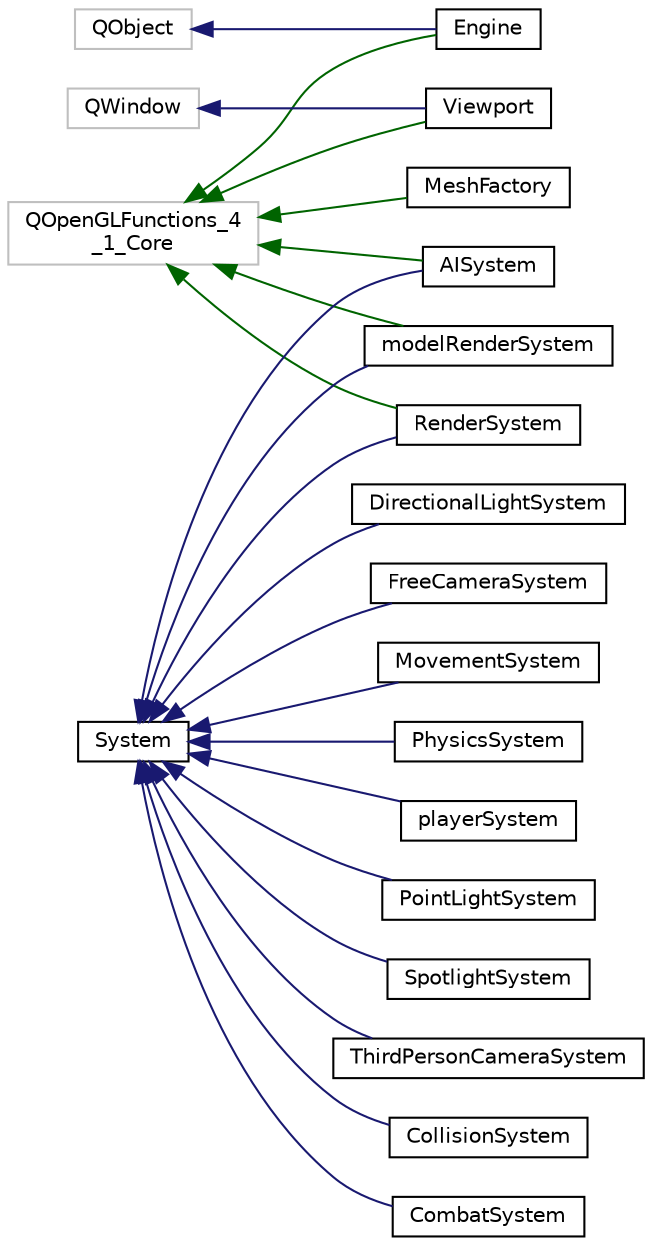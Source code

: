 digraph "Graphical Class Hierarchy"
{
  edge [fontname="Helvetica",fontsize="10",labelfontname="Helvetica",labelfontsize="10"];
  node [fontname="Helvetica",fontsize="10",shape=record];
  rankdir="LR";
  Node27 [label="QObject",height=0.2,width=0.4,color="grey75", fillcolor="white", style="filled"];
  Node27 -> Node25 [dir="back",color="midnightblue",fontsize="10",style="solid",fontname="Helvetica"];
  Node25 [label="Engine",height=0.2,width=0.4,color="black", fillcolor="white", style="filled",URL="$class_engine.html"];
  Node24 [label="QOpenGLFunctions_4\l_1_Core",height=0.2,width=0.4,color="grey75", fillcolor="white", style="filled"];
  Node24 -> Node1 [dir="back",color="darkgreen",fontsize="10",style="solid",fontname="Helvetica"];
  Node1 [label="AISystem",height=0.2,width=0.4,color="black", fillcolor="white", style="filled",URL="$class_a_i_system.html"];
  Node24 -> Node25 [dir="back",color="darkgreen",fontsize="10",style="solid",fontname="Helvetica"];
  Node24 -> Node26 [dir="back",color="darkgreen",fontsize="10",style="solid",fontname="Helvetica"];
  Node26 [label="MeshFactory",height=0.2,width=0.4,color="black", fillcolor="white", style="filled",URL="$class_mesh_factory.html"];
  Node24 -> Node6 [dir="back",color="darkgreen",fontsize="10",style="solid",fontname="Helvetica"];
  Node6 [label="modelRenderSystem",height=0.2,width=0.4,color="black", fillcolor="white", style="filled",URL="$classmodel_render_system.html"];
  Node24 -> Node11 [dir="back",color="darkgreen",fontsize="10",style="solid",fontname="Helvetica"];
  Node11 [label="RenderSystem",height=0.2,width=0.4,color="black", fillcolor="white", style="filled",URL="$class_render_system.html"];
  Node24 -> Node23 [dir="back",color="darkgreen",fontsize="10",style="solid",fontname="Helvetica"];
  Node23 [label="Viewport",height=0.2,width=0.4,color="black", fillcolor="white", style="filled",URL="$class_viewport.html"];
  Node22 [label="QWindow",height=0.2,width=0.4,color="grey75", fillcolor="white", style="filled"];
  Node22 -> Node23 [dir="back",color="midnightblue",fontsize="10",style="solid",fontname="Helvetica"];
  Node0 [label="System",height=0.2,width=0.4,color="black", fillcolor="white", style="filled",URL="$class_system.html"];
  Node0 -> Node1 [dir="back",color="midnightblue",fontsize="10",style="solid",fontname="Helvetica"];
  Node0 -> Node2 [dir="back",color="midnightblue",fontsize="10",style="solid",fontname="Helvetica"];
  Node2 [label="CollisionSystem",height=0.2,width=0.4,color="black", fillcolor="white", style="filled",URL="$class_collision_system.html"];
  Node0 -> Node3 [dir="back",color="midnightblue",fontsize="10",style="solid",fontname="Helvetica"];
  Node3 [label="CombatSystem",height=0.2,width=0.4,color="black", fillcolor="white", style="filled",URL="$class_combat_system.html"];
  Node0 -> Node4 [dir="back",color="midnightblue",fontsize="10",style="solid",fontname="Helvetica"];
  Node4 [label="DirectionalLightSystem",height=0.2,width=0.4,color="black", fillcolor="white", style="filled",URL="$class_directional_light_system.html"];
  Node0 -> Node5 [dir="back",color="midnightblue",fontsize="10",style="solid",fontname="Helvetica"];
  Node5 [label="FreeCameraSystem",height=0.2,width=0.4,color="black", fillcolor="white", style="filled",URL="$class_free_camera_system.html"];
  Node0 -> Node6 [dir="back",color="midnightblue",fontsize="10",style="solid",fontname="Helvetica"];
  Node0 -> Node7 [dir="back",color="midnightblue",fontsize="10",style="solid",fontname="Helvetica"];
  Node7 [label="MovementSystem",height=0.2,width=0.4,color="black", fillcolor="white", style="filled",URL="$class_movement_system.html"];
  Node0 -> Node8 [dir="back",color="midnightblue",fontsize="10",style="solid",fontname="Helvetica"];
  Node8 [label="PhysicsSystem",height=0.2,width=0.4,color="black", fillcolor="white", style="filled",URL="$class_physics_system.html"];
  Node0 -> Node9 [dir="back",color="midnightblue",fontsize="10",style="solid",fontname="Helvetica"];
  Node9 [label="playerSystem",height=0.2,width=0.4,color="black", fillcolor="white", style="filled",URL="$classplayer_system.html"];
  Node0 -> Node10 [dir="back",color="midnightblue",fontsize="10",style="solid",fontname="Helvetica"];
  Node10 [label="PointLightSystem",height=0.2,width=0.4,color="black", fillcolor="white", style="filled",URL="$class_point_light_system.html"];
  Node0 -> Node11 [dir="back",color="midnightblue",fontsize="10",style="solid",fontname="Helvetica"];
  Node0 -> Node12 [dir="back",color="midnightblue",fontsize="10",style="solid",fontname="Helvetica"];
  Node12 [label="SpotlightSystem",height=0.2,width=0.4,color="black", fillcolor="white", style="filled",URL="$class_spotlight_system.html"];
  Node0 -> Node13 [dir="back",color="midnightblue",fontsize="10",style="solid",fontname="Helvetica"];
  Node13 [label="ThirdPersonCameraSystem",height=0.2,width=0.4,color="black", fillcolor="white", style="filled",URL="$class_third_person_camera_system.html"];
}
